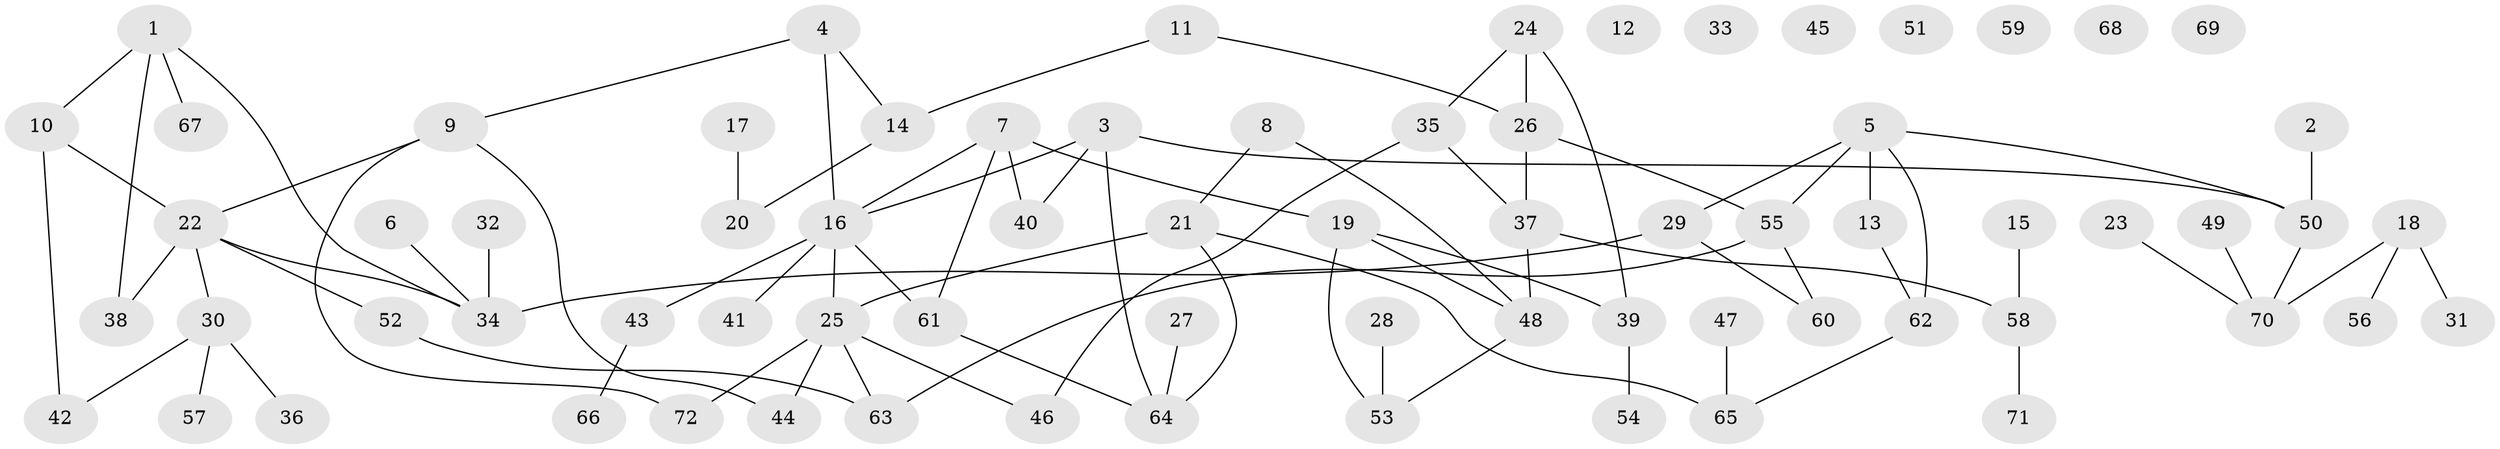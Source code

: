 // coarse degree distribution, {3: 0.16326530612244897, 1: 0.2857142857142857, 4: 0.10204081632653061, 7: 0.04081632653061224, 5: 0.12244897959183673, 0: 0.14285714285714285, 2: 0.14285714285714285}
// Generated by graph-tools (version 1.1) at 2025/41/03/06/25 10:41:21]
// undirected, 72 vertices, 86 edges
graph export_dot {
graph [start="1"]
  node [color=gray90,style=filled];
  1;
  2;
  3;
  4;
  5;
  6;
  7;
  8;
  9;
  10;
  11;
  12;
  13;
  14;
  15;
  16;
  17;
  18;
  19;
  20;
  21;
  22;
  23;
  24;
  25;
  26;
  27;
  28;
  29;
  30;
  31;
  32;
  33;
  34;
  35;
  36;
  37;
  38;
  39;
  40;
  41;
  42;
  43;
  44;
  45;
  46;
  47;
  48;
  49;
  50;
  51;
  52;
  53;
  54;
  55;
  56;
  57;
  58;
  59;
  60;
  61;
  62;
  63;
  64;
  65;
  66;
  67;
  68;
  69;
  70;
  71;
  72;
  1 -- 10;
  1 -- 34;
  1 -- 38;
  1 -- 67;
  2 -- 50;
  3 -- 16;
  3 -- 40;
  3 -- 50;
  3 -- 64;
  4 -- 9;
  4 -- 14;
  4 -- 16;
  5 -- 13;
  5 -- 29;
  5 -- 50;
  5 -- 55;
  5 -- 62;
  6 -- 34;
  7 -- 16;
  7 -- 19;
  7 -- 40;
  7 -- 61;
  8 -- 21;
  8 -- 48;
  9 -- 22;
  9 -- 44;
  9 -- 72;
  10 -- 22;
  10 -- 42;
  11 -- 14;
  11 -- 26;
  13 -- 62;
  14 -- 20;
  15 -- 58;
  16 -- 25;
  16 -- 41;
  16 -- 43;
  16 -- 61;
  17 -- 20;
  18 -- 31;
  18 -- 56;
  18 -- 70;
  19 -- 39;
  19 -- 48;
  19 -- 53;
  21 -- 25;
  21 -- 64;
  21 -- 65;
  22 -- 30;
  22 -- 34;
  22 -- 38;
  22 -- 52;
  23 -- 70;
  24 -- 26;
  24 -- 35;
  24 -- 39;
  25 -- 44;
  25 -- 46;
  25 -- 63;
  25 -- 72;
  26 -- 37;
  26 -- 55;
  27 -- 64;
  28 -- 53;
  29 -- 34;
  29 -- 60;
  30 -- 36;
  30 -- 42;
  30 -- 57;
  32 -- 34;
  35 -- 37;
  35 -- 46;
  37 -- 48;
  37 -- 58;
  39 -- 54;
  43 -- 66;
  47 -- 65;
  48 -- 53;
  49 -- 70;
  50 -- 70;
  52 -- 63;
  55 -- 60;
  55 -- 63;
  58 -- 71;
  61 -- 64;
  62 -- 65;
}
